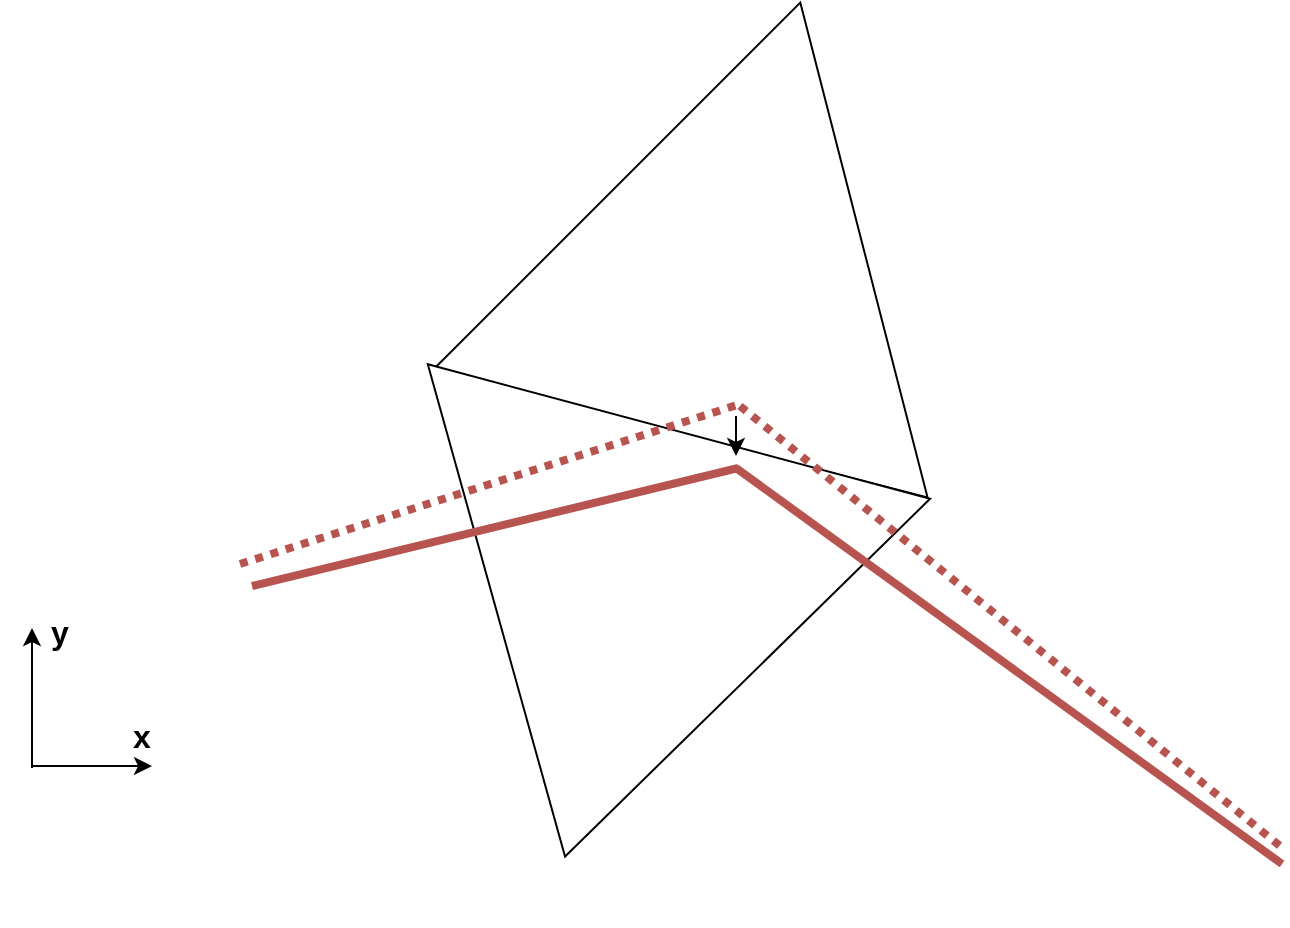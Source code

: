 <mxfile version="20.5.1" type="github"><diagram id="RjqBkJAnF6dgWY7Lu1pR" name="Page-1"><mxGraphModel dx="677" dy="360" grid="1" gridSize="10" guides="1" tooltips="1" connect="1" arrows="1" fold="1" page="1" pageScale="1" pageWidth="850" pageHeight="1100" math="0" shadow="0"><root><mxCell id="0"/><mxCell id="1" parent="0"/><mxCell id="1YY2LLoP2y6Wj8m9h9_S-2" value="" style="triangle;whiteSpace=wrap;html=1;rotation=45;" parent="1" vertex="1"><mxGeometry x="290" y="48" width="220" height="260" as="geometry"/></mxCell><mxCell id="1YY2LLoP2y6Wj8m9h9_S-5" value="" style="endArrow=classic;html=1;rounded=0;" parent="1" edge="1"><mxGeometry width="50" height="50" relative="1" as="geometry"><mxPoint x="30" y="391" as="sourcePoint"/><mxPoint x="30" y="321" as="targetPoint"/></mxGeometry></mxCell><mxCell id="1YY2LLoP2y6Wj8m9h9_S-6" value="" style="endArrow=classic;html=1;rounded=0;" parent="1" edge="1"><mxGeometry width="50" height="50" relative="1" as="geometry"><mxPoint x="30" y="390" as="sourcePoint"/><mxPoint x="90" y="390" as="targetPoint"/></mxGeometry></mxCell><mxCell id="1YY2LLoP2y6Wj8m9h9_S-20" value="x" style="text;html=1;strokeColor=none;fillColor=none;align=center;verticalAlign=middle;whiteSpace=wrap;rounded=0;fontSize=16;fontStyle=1" parent="1" vertex="1"><mxGeometry x="55" y="360" width="60" height="30" as="geometry"/></mxCell><mxCell id="1YY2LLoP2y6Wj8m9h9_S-21" value="y" style="text;html=1;strokeColor=none;fillColor=none;align=center;verticalAlign=middle;whiteSpace=wrap;rounded=0;fontSize=16;fontStyle=1" parent="1" vertex="1"><mxGeometry x="14" y="308" width="60" height="30" as="geometry"/></mxCell><mxCell id="0up1LzxICmBfwuasSe7D-4" value="" style="triangle;whiteSpace=wrap;html=1;rotation=105;" vertex="1" parent="1"><mxGeometry x="215" y="199" width="220" height="260" as="geometry"/></mxCell><mxCell id="0up1LzxICmBfwuasSe7D-7" value="" style="endArrow=none;html=1;rounded=0;fillColor=#f8cecc;strokeColor=#b85450;strokeWidth=4;dashed=1;dashPattern=1 1;" edge="1" parent="1"><mxGeometry width="50" height="50" relative="1" as="geometry"><mxPoint x="384" y="210" as="sourcePoint"/><mxPoint x="654" y="430" as="targetPoint"/></mxGeometry></mxCell><mxCell id="0up1LzxICmBfwuasSe7D-8" value="" style="endArrow=none;html=1;rounded=0;fillColor=#f8cecc;strokeColor=#b85450;entryX=0.539;entryY=0.478;entryDx=0;entryDy=0;entryPerimeter=0;strokeWidth=4;dashed=1;dashPattern=1 1;" edge="1" parent="1"><mxGeometry width="50" height="50" relative="1" as="geometry"><mxPoint x="134" y="289" as="sourcePoint"/><mxPoint x="384.112" y="209.022" as="targetPoint"/></mxGeometry></mxCell><mxCell id="0up1LzxICmBfwuasSe7D-9" value="" style="endArrow=classic;html=1;rounded=0;strokeWidth=1;" edge="1" parent="1"><mxGeometry width="50" height="50" relative="1" as="geometry"><mxPoint x="382" y="215" as="sourcePoint"/><mxPoint x="382" y="235" as="targetPoint"/></mxGeometry></mxCell><mxCell id="0up1LzxICmBfwuasSe7D-10" value="" style="endArrow=none;html=1;rounded=0;fillColor=#f8cecc;strokeColor=#b85450;strokeWidth=4;" edge="1" parent="1"><mxGeometry width="50" height="50" relative="1" as="geometry"><mxPoint x="382" y="241" as="sourcePoint"/><mxPoint x="655" y="439" as="targetPoint"/></mxGeometry></mxCell><mxCell id="0up1LzxICmBfwuasSe7D-11" value="" style="endArrow=none;html=1;rounded=0;fillColor=#f8cecc;strokeColor=#b85450;entryX=0.539;entryY=0.478;entryDx=0;entryDy=0;entryPerimeter=0;strokeWidth=4;" edge="1" parent="1"><mxGeometry width="50" height="50" relative="1" as="geometry"><mxPoint x="140" y="300" as="sourcePoint"/><mxPoint x="383.112" y="241.002" as="targetPoint"/></mxGeometry></mxCell></root></mxGraphModel></diagram></mxfile>